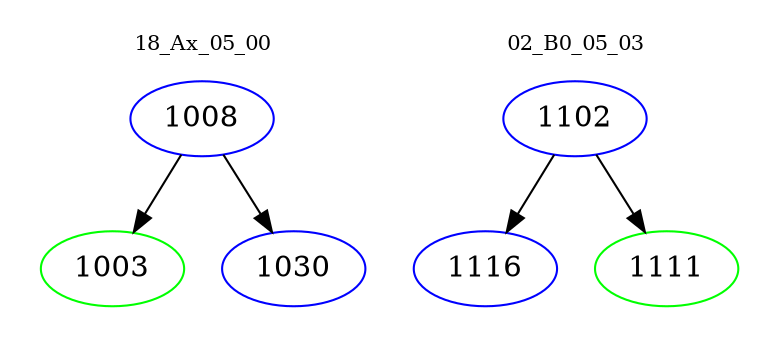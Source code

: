 digraph{
subgraph cluster_0 {
color = white
label = "18_Ax_05_00";
fontsize=10;
T0_1008 [label="1008", color="blue"]
T0_1008 -> T0_1003 [color="black"]
T0_1003 [label="1003", color="green"]
T0_1008 -> T0_1030 [color="black"]
T0_1030 [label="1030", color="blue"]
}
subgraph cluster_1 {
color = white
label = "02_B0_05_03";
fontsize=10;
T1_1102 [label="1102", color="blue"]
T1_1102 -> T1_1116 [color="black"]
T1_1116 [label="1116", color="blue"]
T1_1102 -> T1_1111 [color="black"]
T1_1111 [label="1111", color="green"]
}
}
